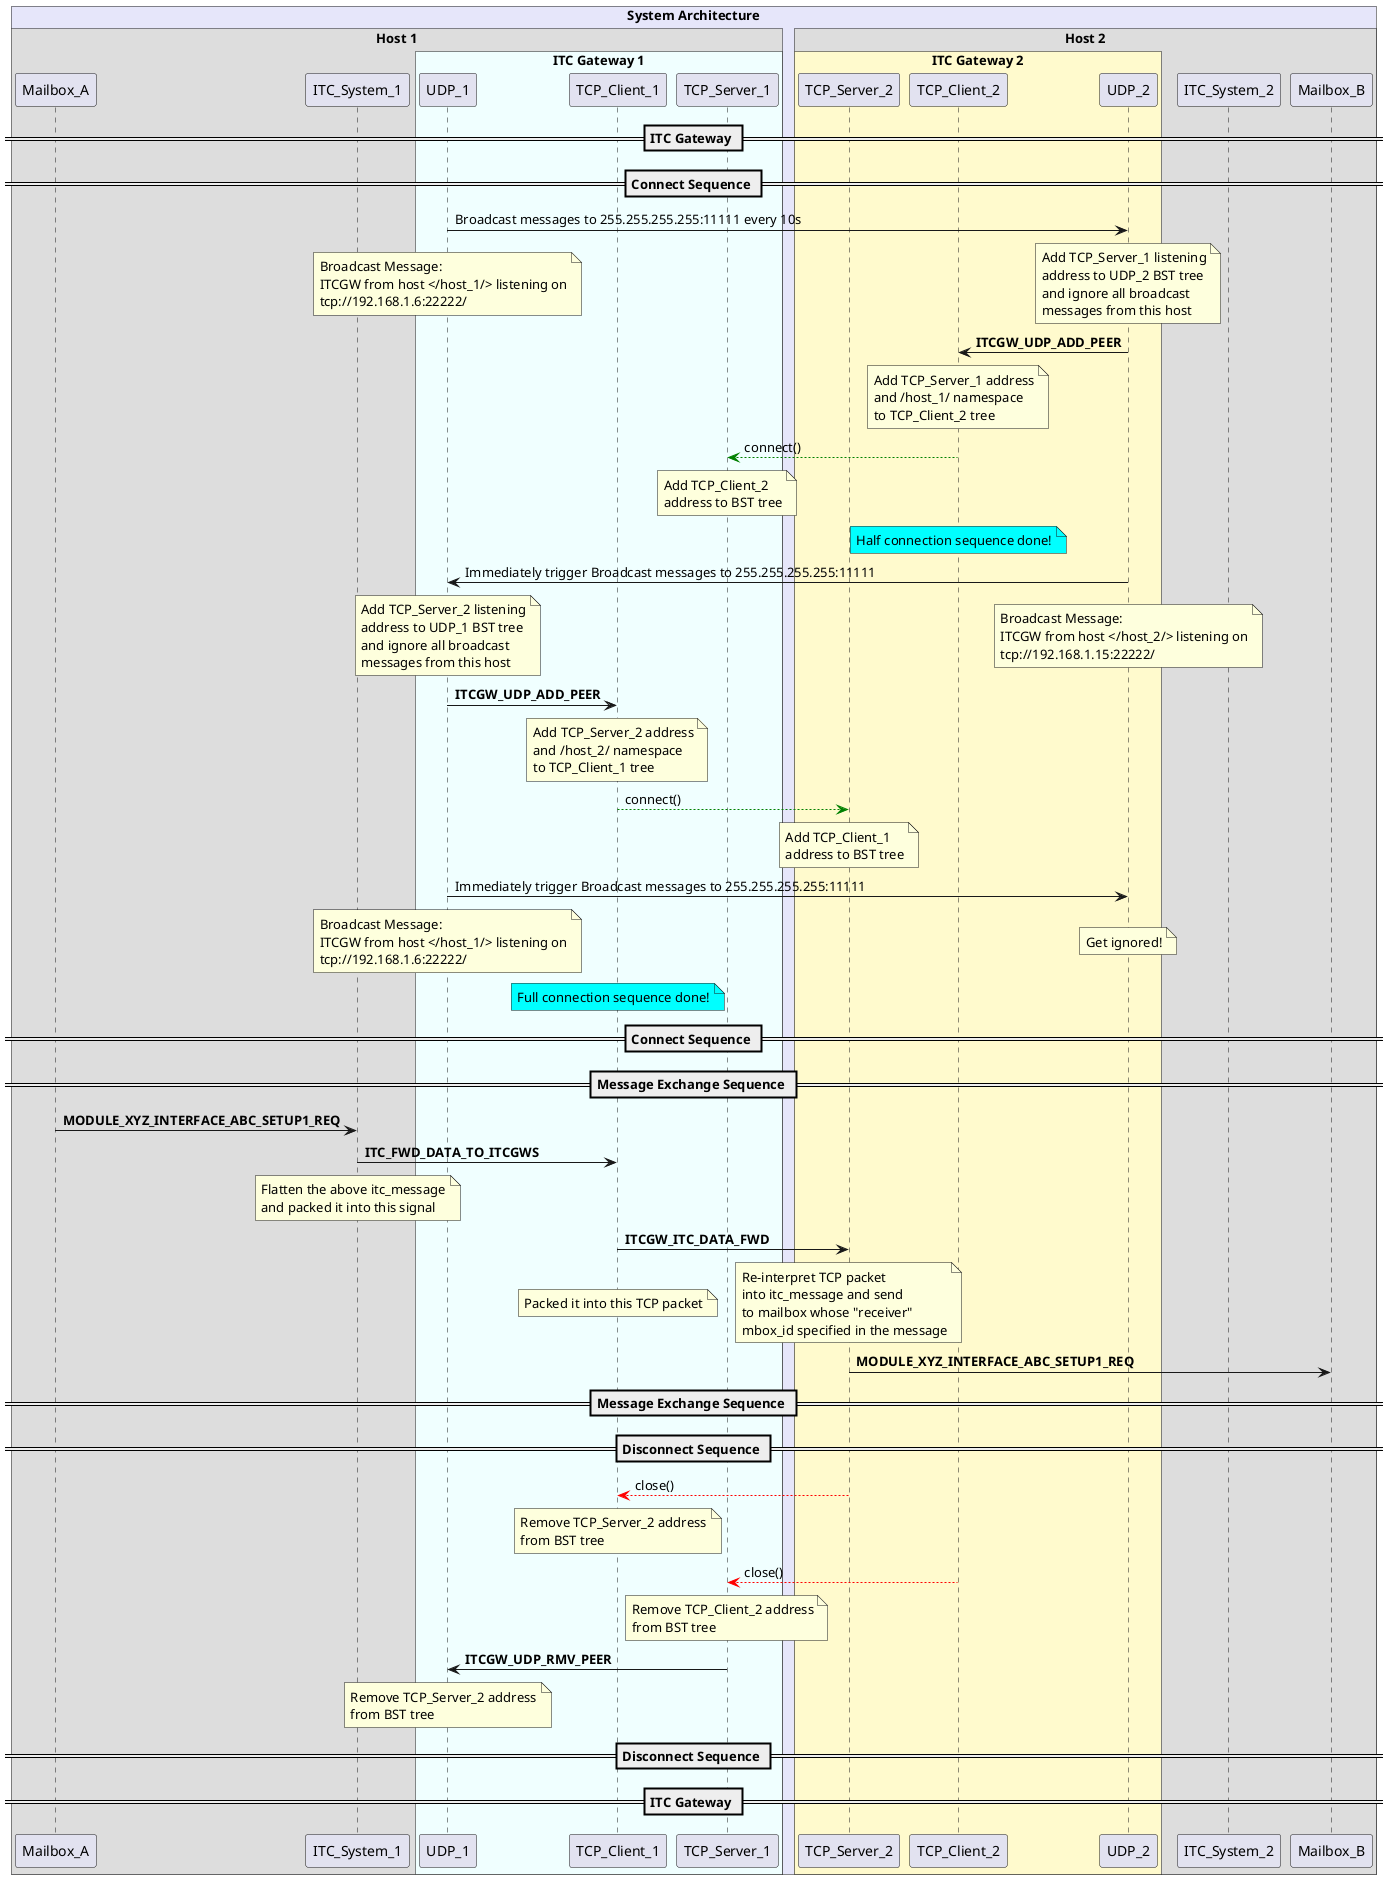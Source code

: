 @startuml
!pragma teoz true
box "System Architecture" #Lavender
box "Host 1"
participant Mailbox_A
participant ITC_System_1
box "ITC Gateway 1" #Azure
participant "UDP_1"
participant "TCP_Client_1"
participant "TCP_Server_1"
end box
end box

box "Host 2"
box "ITC Gateway 2" #LemonChiffon
participant "TCP_Server_2"
participant "TCP_Client_2"
participant "UDP_2"
end box
participant ITC_System_2
participant Mailbox_B
end box
end box

== ITC Gateway ==
== Connect Sequence ==
UDP_1 -> UDP_2: Broadcast messages to 255.255.255.255:11111 every 10s
note over UDP_1
    Broadcast Message:
    ITCGW from host </host_1/> listening on
    tcp://192.168.1.6:22222/
end note

& note over UDP_2
    Add TCP_Server_1 listening
    address to UDP_2 BST tree
    and ignore all broadcast
    messages from this host
end note

UDP_2 -> TCP_Client_2: **ITCGW_UDP_ADD_PEER**
note over TCP_Client_2
    Add TCP_Server_1 address
    and /host_1/ namespace
    to TCP_Client_2 tree
end note

TCP_Client_2 --[#green]> TCP_Server_1: connect()

note over TCP_Server_1
    Add TCP_Client_2
    address to BST tree
end note

note over TCP_Client_2 #aqua
    Half connection sequence done!
end note

UDP_2 -> UDP_1: Immediately trigger Broadcast messages to 255.255.255.255:11111
note over UDP_2
    Broadcast Message:
    ITCGW from host </host_2/> listening on
    tcp://192.168.1.15:22222/
end note

& note over UDP_1
    Add TCP_Server_2 listening
    address to UDP_1 BST tree
    and ignore all broadcast
    messages from this host
end note

UDP_1 -> TCP_Client_1: **ITCGW_UDP_ADD_PEER**
note over TCP_Client_1
    Add TCP_Server_2 address
    and /host_2/ namespace
    to TCP_Client_1 tree
end note

TCP_Client_1 --[#green]> TCP_Server_2: connect()

note over TCP_Server_2
    Add TCP_Client_1
    address to BST tree
end note

UDP_1 -> UDP_2: Immediately trigger Broadcast messages to 255.255.255.255:11111
note over UDP_1
    Broadcast Message:
    ITCGW from host </host_1/> listening on
    tcp://192.168.1.6:22222/
end note

& note over UDP_2
    Get ignored!
end note

note over TCP_Client_1 #aqua
    Full connection sequence done!
end note

== Connect Sequence ==

== Message Exchange Sequence ==

Mailbox_A -> ITC_System_1: **MODULE_XYZ_INTERFACE_ABC_SETUP1_REQ**
ITC_System_1 -> TCP_Client_1: **ITC_FWD_DATA_TO_ITCGWS**
note over ITC_System_1
    Flatten the above itc_message
    and packed it into this signal
end note
TCP_Client_1 -> TCP_Server_2: **ITCGW_ITC_DATA_FWD**
note over TCP_Client_1
    Packed it into this TCP packet
end note

& note over TCP_Server_2
    Re-interpret TCP packet
    into itc_message and send
    to mailbox whose "receiver"
    mbox_id specified in the message
end note

TCP_Server_2 -> Mailbox_B: **MODULE_XYZ_INTERFACE_ABC_SETUP1_REQ**


== Message Exchange Sequence ==

== Disconnect Sequence ==

TCP_Server_2 --[#red]> TCP_Client_1: close()
note over TCP_Client_1
    Remove TCP_Server_2 address
    from BST tree
end note
TCP_Client_2 --[#red]> TCP_Server_1: close()
note over TCP_Server_1
    Remove TCP_Client_2 address
    from BST tree
end note
TCP_Server_1 -> UDP_1: **ITCGW_UDP_RMV_PEER**
note over UDP_1
    Remove TCP_Server_2 address
    from BST tree
end note

== Disconnect Sequence ==

== ITC Gateway ==
@enduml
